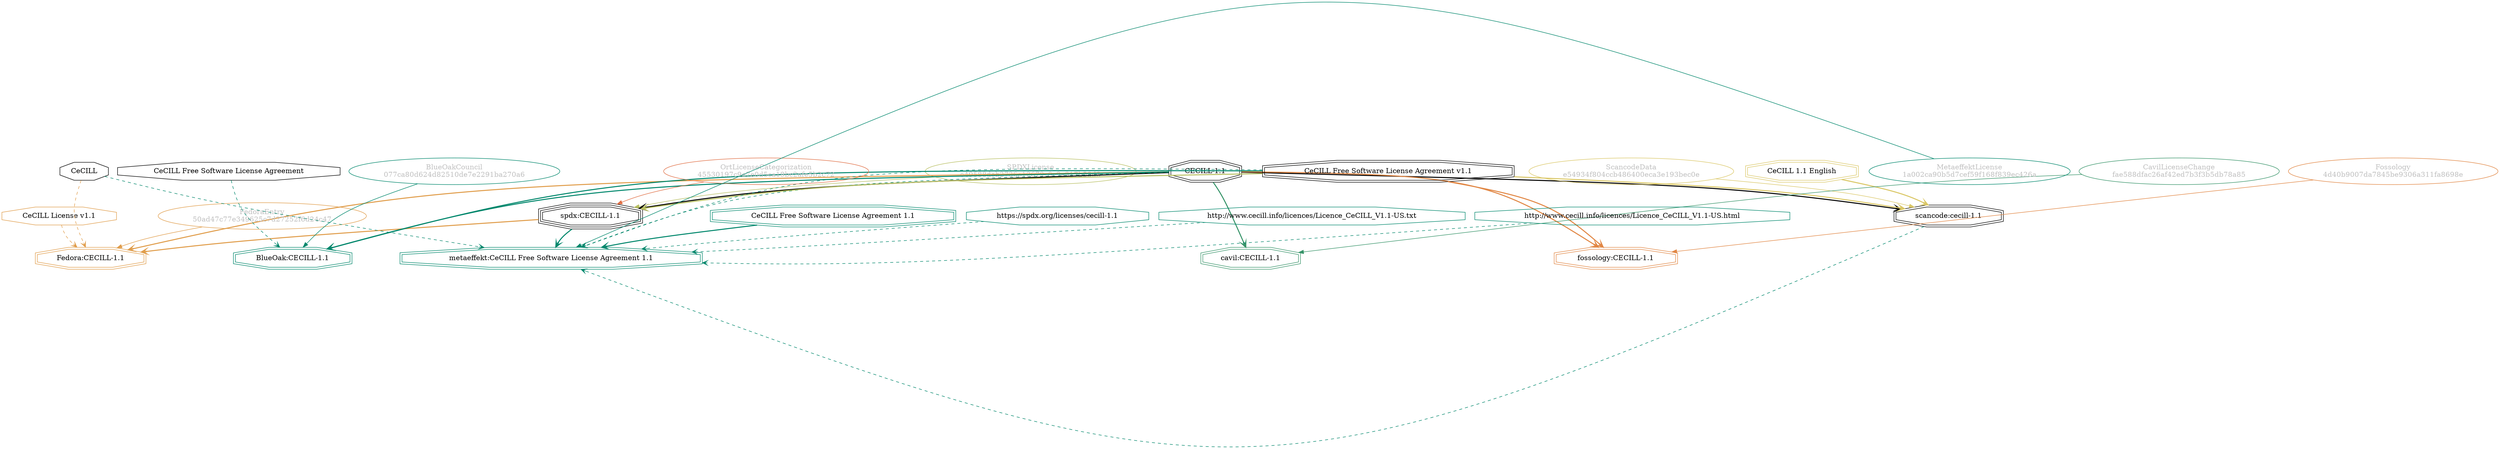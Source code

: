 strict digraph {
    node [shape=box];
    graph [splines=curved];
    1196 [label="SPDXLicense\ne49588deb2736e12679c0c3a317b53d3"
         ,fontcolor=gray
         ,color="#b8bf62"
         ,fillcolor="beige;1"
         ,shape=ellipse];
    1197 [label="spdx:CECILL-1.1"
         ,shape=tripleoctagon];
    1198 [label="CECILL-1.1"
         ,shape=doubleoctagon];
    1199 [label="CeCILL Free Software License Agreement v1.1"
         ,shape=doubleoctagon];
    6219 [label="FedoraEntry\n50ad47c77e349625c7d27252f6d24c47"
         ,fontcolor=gray
         ,color="#e09d4b"
         ,fillcolor="beige;1"
         ,shape=ellipse];
    6220 [label="Fedora:CECILL-1.1"
         ,color="#e09d4b"
         ,shape=doubleoctagon];
    6221 [label="CeCILL License v1.1"
         ,color="#e09d4b"
         ,shape=octagon];
    6222 [label=CeCILL
         ,shape=octagon];
    9368 [label="CeCILL Free Software License Agreement"
         ,shape=octagon];
    9370 [label="BlueOakCouncil\n077ca80d624d82510de7e2291ba270a6"
         ,fontcolor=gray
         ,color="#00876c"
         ,fillcolor="beige;1"
         ,shape=ellipse];
    9371 [label="BlueOak:CECILL-1.1"
         ,color="#00876c"
         ,shape=doubleoctagon];
    13650 [label="ScancodeData\ne54934f804ccb486400eca3e193bec0e"
          ,fontcolor=gray
          ,color="#dac767"
          ,fillcolor="beige;1"
          ,shape=ellipse];
    13651 [label="scancode:cecill-1.1"
          ,shape=doubleoctagon];
    13652 [label="CeCILL 1.1 English"
          ,color="#dac767"
          ,shape=doubleoctagon];
    26534 [label="Fossology\n4d40b9007da7845be9306a311fa8698e"
          ,fontcolor=gray
          ,color="#e18745"
          ,fillcolor="beige;1"
          ,shape=ellipse];
    26535 [label="fossology:CECILL-1.1"
          ,color="#e18745"
          ,shape=doubleoctagon];
    28621 [label="OrtLicenseCategorization\n45530197c9e7e0d5ca19bc2afe5b2c72"
          ,fontcolor=gray
          ,color="#e06f45"
          ,fillcolor="beige;1"
          ,shape=ellipse];
    36654 [label="CavilLicenseChange\nfae588dfac26af42ed7b3f3b5db78a85"
          ,fontcolor=gray
          ,color="#379469"
          ,fillcolor="beige;1"
          ,shape=ellipse];
    36655 [label="cavil:CECILL-1.1"
          ,color="#379469"
          ,shape=doubleoctagon];
    40814 [label="MetaeffektLicense\n1a002ca90b5d7cef59f168f839ec426a"
          ,fontcolor=gray
          ,color="#00876c"
          ,fillcolor="beige;1"
          ,shape=ellipse];
    40815 [label="metaeffekt:CeCILL Free Software License Agreement 1.1"
          ,color="#00876c"
          ,shape=doubleoctagon];
    40816 [label="CeCILL Free Software License Agreement 1.1"
          ,color="#00876c"
          ,shape=doubleoctagon];
    40817 [label="https://spdx.org/licenses/cecill-1.1"
          ,color="#00876c"
          ,shape=octagon];
    40819 [label="http://www.cecill.info/licences/Licence_CeCILL_V1.1-US.txt"
          ,color="#00876c"
          ,shape=octagon];
    40821 [label="http://www.cecill.info/licences/Licence_CeCILL_V1.1-US.html"
          ,color="#00876c"
          ,shape=octagon];
    1196 -> 1197 [weight=0.5
                 ,color="#b8bf62"];
    1197 -> 6220 [style=bold
                 ,arrowhead=vee
                 ,weight=0.7
                 ,color="#e09d4b"];
    1197 -> 40815 [style=bold
                  ,arrowhead=vee
                  ,weight=0.7
                  ,color="#00876c"];
    1198 -> 1197 [style=bold
                 ,arrowhead=vee
                 ,weight=0.7];
    1198 -> 6220 [style=bold
                 ,arrowhead=vee
                 ,weight=0.7
                 ,color="#e09d4b"];
    1198 -> 9371 [style=bold
                 ,arrowhead=vee
                 ,weight=0.7
                 ,color="#00876c"];
    1198 -> 13651 [style=bold
                  ,arrowhead=vee
                  ,weight=0.7];
    1198 -> 26535 [style=bold
                  ,arrowhead=vee
                  ,weight=0.7
                  ,color="#e18745"];
    1198 -> 36655 [style=bold
                  ,arrowhead=vee
                  ,weight=0.7
                  ,color="#379469"];
    1198 -> 36655 [style=bold
                  ,arrowhead=vee
                  ,weight=0.7
                  ,color="#379469"];
    1198 -> 40815 [style=dashed
                  ,arrowhead=vee
                  ,weight=0.5
                  ,color="#00876c"];
    1199 -> 1197 [style=bold
                 ,arrowhead=vee
                 ,weight=0.7
                 ,color="#b8bf62"];
    1199 -> 9371 [style=bold
                 ,arrowhead=vee
                 ,weight=0.7
                 ,color="#00876c"];
    1199 -> 13651 [style=bold
                  ,arrowhead=vee
                  ,weight=0.7
                  ,color="#dac767"];
    1199 -> 26535 [style=bold
                  ,arrowhead=vee
                  ,weight=0.7
                  ,color="#e18745"];
    1199 -> 40815 [style=dashed
                  ,arrowhead=vee
                  ,weight=0.5
                  ,color="#00876c"];
    6219 -> 6220 [weight=0.5
                 ,color="#e09d4b"];
    6221 -> 6220 [style=dashed
                 ,arrowhead=vee
                 ,weight=0.5
                 ,color="#e09d4b"];
    6222 -> 6220 [style=dashed
                 ,arrowhead=vee
                 ,weight=0.5
                 ,color="#e09d4b"];
    6222 -> 40815 [style=dashed
                  ,arrowhead=vee
                  ,weight=0.5
                  ,color="#00876c"];
    9368 -> 9371 [style=dashed
                 ,arrowhead=vee
                 ,weight=0.5
                 ,color="#00876c"];
    9370 -> 9371 [weight=0.5
                 ,color="#00876c"];
    13650 -> 13651 [weight=0.5
                   ,color="#dac767"];
    13651 -> 40815 [style=dashed
                   ,arrowhead=vee
                   ,weight=0.5
                   ,color="#00876c"];
    13652 -> 13651 [style=bold
                   ,arrowhead=vee
                   ,weight=0.7
                   ,color="#dac767"];
    26534 -> 26535 [weight=0.5
                   ,color="#e18745"];
    28621 -> 1197 [weight=0.5
                  ,color="#e06f45"];
    36654 -> 36655 [weight=0.5
                   ,color="#379469"];
    40814 -> 40815 [weight=0.5
                   ,color="#00876c"];
    40816 -> 40815 [style=bold
                   ,arrowhead=vee
                   ,weight=0.7
                   ,color="#00876c"];
    40817 -> 40815 [style=dashed
                   ,arrowhead=vee
                   ,weight=0.5
                   ,color="#00876c"];
    40819 -> 40815 [style=dashed
                   ,arrowhead=vee
                   ,weight=0.5
                   ,color="#00876c"];
    40821 -> 40815 [style=dashed
                   ,arrowhead=vee
                   ,weight=0.5
                   ,color="#00876c"];
}
